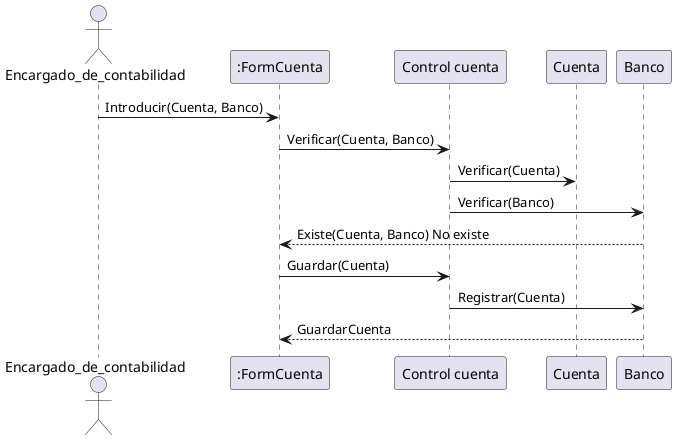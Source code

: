 @startuml 5. Verificar cuenta empresa

actor Encargado_de_contabilidad


Encargado_de_contabilidad -> ":FormCuenta": Introducir(Cuenta, Banco)


":FormCuenta" -> "Control cuenta": Verificar(Cuenta, Banco)

"Control cuenta" -> "Cuenta": Verificar(Cuenta)
"Control cuenta" -> "Banco": Verificar(Banco) 

"Banco" --> ":FormCuenta": Existe(Cuenta, Banco) No existe 


":FormCuenta" -> "Control cuenta": Guardar(Cuenta) 


"Control cuenta" -> "Banco": Registrar(Cuenta) 


"Banco" --> ":FormCuenta": GuardarCuenta




@enduml